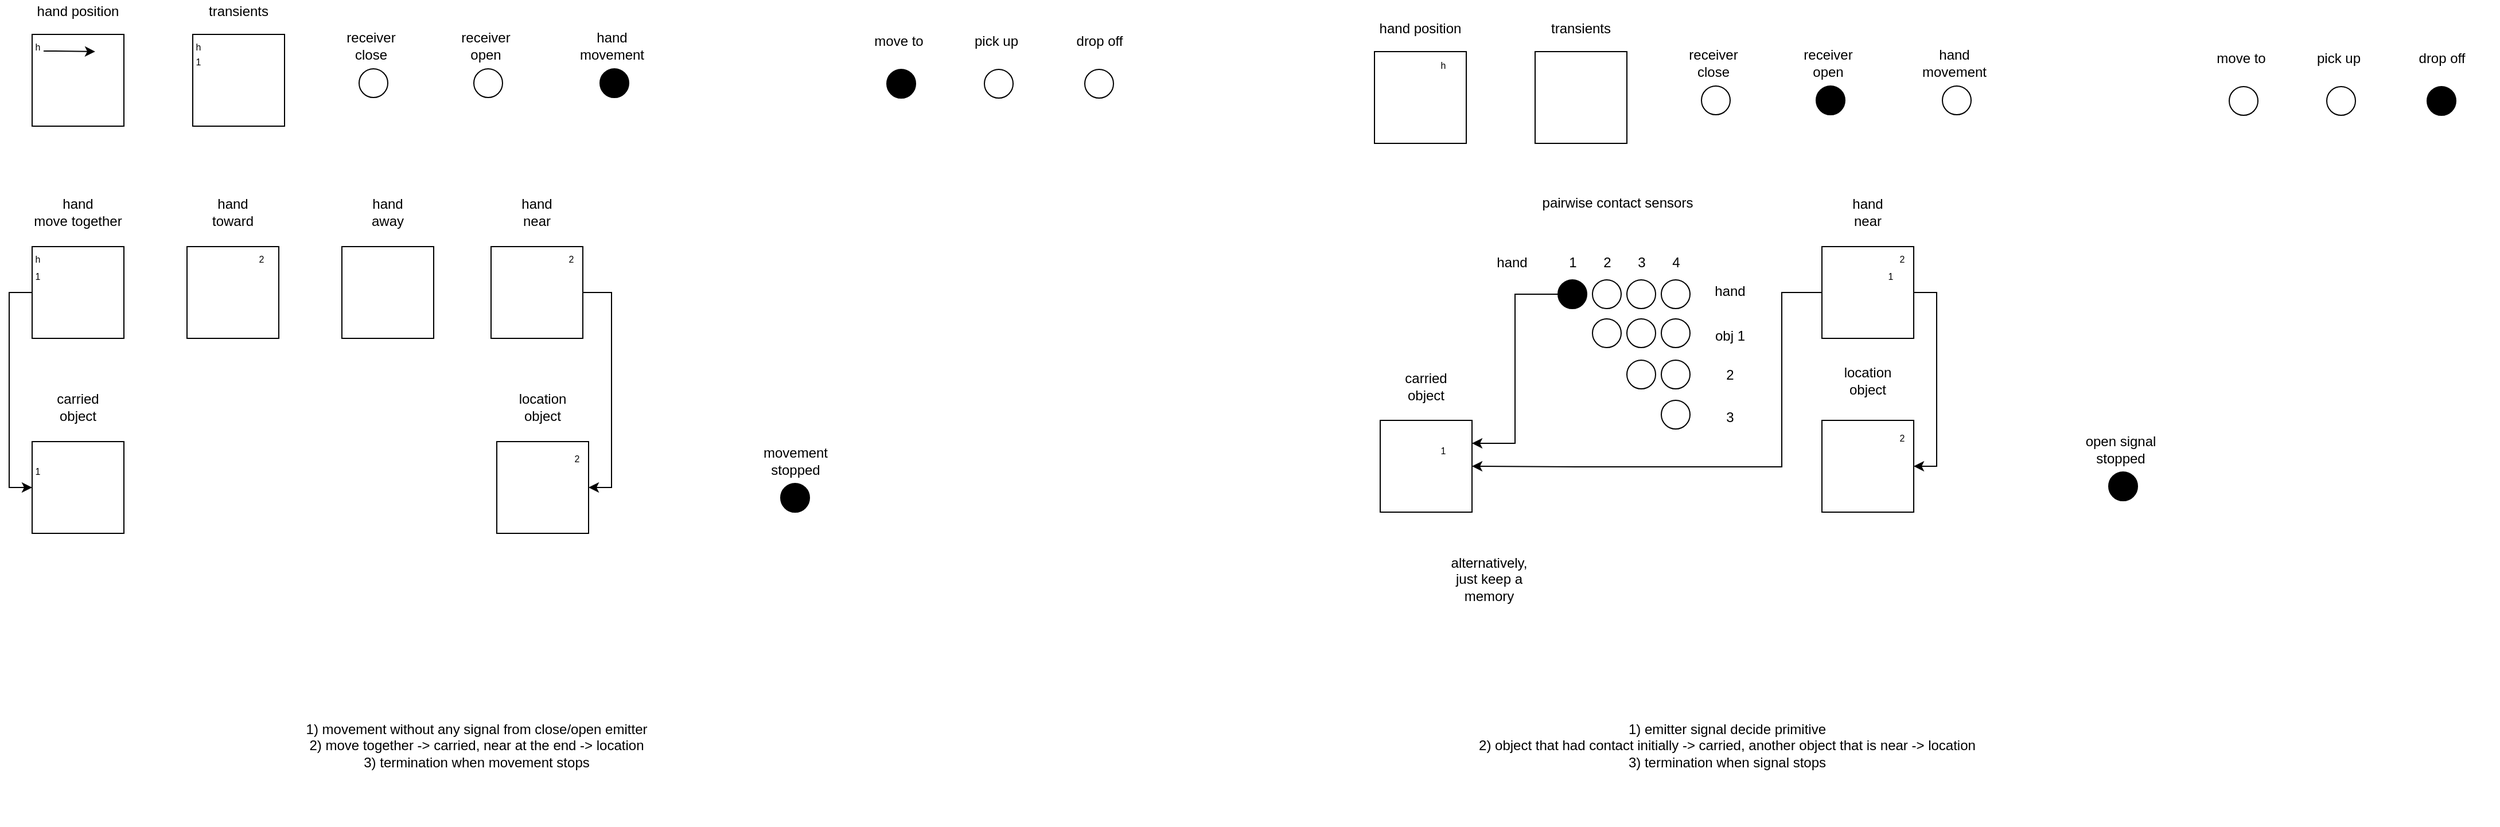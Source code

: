 <mxfile version="15.5.1" type="device"><diagram id="kGm0Wzl591T-LbFNVR5m" name="Page-1"><mxGraphModel dx="1673" dy="899" grid="1" gridSize="10" guides="1" tooltips="1" connect="1" arrows="1" fold="1" page="1" pageScale="1" pageWidth="1169" pageHeight="827" math="0" shadow="0"><root><mxCell id="0"/><mxCell id="1" parent="0"/><mxCell id="52M5Ev38R9ghDdcj4iSC-1" value="" style="whiteSpace=wrap;html=1;aspect=fixed;" parent="1" vertex="1"><mxGeometry x="40" y="70" width="80" height="80" as="geometry"/></mxCell><mxCell id="52M5Ev38R9ghDdcj4iSC-2" value="hand position" style="text;html=1;strokeColor=none;fillColor=none;align=center;verticalAlign=middle;whiteSpace=wrap;rounded=0;" parent="1" vertex="1"><mxGeometry x="35" y="40" width="90" height="20" as="geometry"/></mxCell><mxCell id="52M5Ev38R9ghDdcj4iSC-3" value="&lt;font style=&quot;font-size: 8px&quot;&gt;h&lt;/font&gt;" style="text;html=1;strokeColor=none;fillColor=none;align=center;verticalAlign=middle;whiteSpace=wrap;rounded=0;" parent="1" vertex="1"><mxGeometry x="40" y="75" width="10" height="10" as="geometry"/></mxCell><mxCell id="52M5Ev38R9ghDdcj4iSC-4" value="" style="whiteSpace=wrap;html=1;aspect=fixed;" parent="1" vertex="1"><mxGeometry x="180" y="70" width="80" height="80" as="geometry"/></mxCell><mxCell id="52M5Ev38R9ghDdcj4iSC-5" value="transients" style="text;html=1;strokeColor=none;fillColor=none;align=center;verticalAlign=middle;whiteSpace=wrap;rounded=0;" parent="1" vertex="1"><mxGeometry x="175" y="40" width="90" height="20" as="geometry"/></mxCell><mxCell id="52M5Ev38R9ghDdcj4iSC-6" value="&lt;font style=&quot;font-size: 8px&quot;&gt;h&lt;/font&gt;" style="text;html=1;strokeColor=none;fillColor=none;align=center;verticalAlign=middle;whiteSpace=wrap;rounded=0;" parent="1" vertex="1"><mxGeometry x="180" y="75" width="10" height="10" as="geometry"/></mxCell><mxCell id="52M5Ev38R9ghDdcj4iSC-7" value="&lt;font style=&quot;font-size: 8px&quot;&gt;1&lt;/font&gt;" style="text;html=1;strokeColor=none;fillColor=none;align=center;verticalAlign=middle;whiteSpace=wrap;rounded=0;" parent="1" vertex="1"><mxGeometry x="180" y="88" width="10" height="10" as="geometry"/></mxCell><mxCell id="52M5Ev38R9ghDdcj4iSC-8" value="" style="ellipse;whiteSpace=wrap;html=1;aspect=fixed;fillColor=none;" parent="1" vertex="1"><mxGeometry x="325" y="100" width="25" height="25" as="geometry"/></mxCell><mxCell id="52M5Ev38R9ghDdcj4iSC-9" value="&lt;div&gt;receiver&lt;/div&gt;&lt;div&gt;close&lt;br&gt;&lt;/div&gt;" style="text;html=1;align=center;verticalAlign=middle;resizable=0;points=[];autosize=1;strokeColor=none;fillColor=none;" parent="1" vertex="1"><mxGeometry x="285" y="55" width="100" height="50" as="geometry"/></mxCell><mxCell id="52M5Ev38R9ghDdcj4iSC-15" value="" style="ellipse;whiteSpace=wrap;html=1;aspect=fixed;fillColor=none;" parent="1" vertex="1"><mxGeometry x="425" y="100" width="25" height="25" as="geometry"/></mxCell><mxCell id="52M5Ev38R9ghDdcj4iSC-16" value="&lt;div&gt;receiver&lt;/div&gt;&lt;div&gt;open&lt;br&gt;&lt;/div&gt;" style="text;html=1;align=center;verticalAlign=middle;resizable=0;points=[];autosize=1;strokeColor=none;fillColor=none;" parent="1" vertex="1"><mxGeometry x="385" y="55" width="100" height="50" as="geometry"/></mxCell><mxCell id="52M5Ev38R9ghDdcj4iSC-19" value="" style="ellipse;whiteSpace=wrap;html=1;aspect=fixed;fillColor=#000000;direction=south;" parent="1" vertex="1"><mxGeometry x="785" y="100.5" width="25" height="25" as="geometry"/></mxCell><mxCell id="52M5Ev38R9ghDdcj4iSC-20" value="" style="ellipse;whiteSpace=wrap;html=1;aspect=fixed;fillColor=none;" parent="1" vertex="1"><mxGeometry x="870" y="100.5" width="25" height="25" as="geometry"/></mxCell><mxCell id="52M5Ev38R9ghDdcj4iSC-21" value="" style="ellipse;whiteSpace=wrap;html=1;aspect=fixed;fillColor=none;" parent="1" vertex="1"><mxGeometry x="957.5" y="100.5" width="25" height="25" as="geometry"/></mxCell><mxCell id="52M5Ev38R9ghDdcj4iSC-22" value="move to" style="text;html=1;align=center;verticalAlign=middle;resizable=0;points=[];autosize=1;strokeColor=none;fillColor=none;" parent="1" vertex="1"><mxGeometry x="745" y="60.5" width="100" height="30" as="geometry"/></mxCell><mxCell id="52M5Ev38R9ghDdcj4iSC-23" value="pick up" style="text;html=1;align=center;verticalAlign=middle;resizable=0;points=[];autosize=1;strokeColor=none;fillColor=none;" parent="1" vertex="1"><mxGeometry x="835" y="60.5" width="90" height="30" as="geometry"/></mxCell><mxCell id="52M5Ev38R9ghDdcj4iSC-24" value="drop off" style="text;html=1;align=center;verticalAlign=middle;resizable=0;points=[];autosize=1;strokeColor=none;fillColor=none;" parent="1" vertex="1"><mxGeometry x="920" y="60.5" width="100" height="30" as="geometry"/></mxCell><mxCell id="52M5Ev38R9ghDdcj4iSC-41" style="edgeStyle=orthogonalEdgeStyle;rounded=0;orthogonalLoop=1;jettySize=auto;html=1;exitX=0;exitY=0.5;exitDx=0;exitDy=0;entryX=0;entryY=0.5;entryDx=0;entryDy=0;" parent="1" source="52M5Ev38R9ghDdcj4iSC-25" target="52M5Ev38R9ghDdcj4iSC-37" edge="1"><mxGeometry relative="1" as="geometry"/></mxCell><mxCell id="52M5Ev38R9ghDdcj4iSC-25" value="" style="whiteSpace=wrap;html=1;aspect=fixed;" parent="1" vertex="1"><mxGeometry x="40" y="255" width="80" height="80" as="geometry"/></mxCell><mxCell id="52M5Ev38R9ghDdcj4iSC-26" value="&lt;div&gt;hand&lt;/div&gt;&lt;div&gt;move together&lt;br&gt;&lt;/div&gt;" style="text;html=1;strokeColor=none;fillColor=none;align=center;verticalAlign=middle;whiteSpace=wrap;rounded=0;" parent="1" vertex="1"><mxGeometry x="35" y="215" width="90" height="20" as="geometry"/></mxCell><mxCell id="52M5Ev38R9ghDdcj4iSC-27" value="&lt;font style=&quot;font-size: 8px&quot;&gt;h&lt;/font&gt;" style="text;html=1;strokeColor=none;fillColor=none;align=center;verticalAlign=middle;whiteSpace=wrap;rounded=0;" parent="1" vertex="1"><mxGeometry x="40" y="260" width="10" height="10" as="geometry"/></mxCell><mxCell id="52M5Ev38R9ghDdcj4iSC-28" value="" style="whiteSpace=wrap;html=1;aspect=fixed;" parent="1" vertex="1"><mxGeometry x="175" y="255" width="80" height="80" as="geometry"/></mxCell><mxCell id="52M5Ev38R9ghDdcj4iSC-29" value="&lt;div&gt;hand&lt;/div&gt;&lt;div&gt;toward&lt;br&gt;&lt;/div&gt;" style="text;html=1;strokeColor=none;fillColor=none;align=center;verticalAlign=middle;whiteSpace=wrap;rounded=0;" parent="1" vertex="1"><mxGeometry x="170" y="215" width="90" height="20" as="geometry"/></mxCell><mxCell id="52M5Ev38R9ghDdcj4iSC-31" value="" style="whiteSpace=wrap;html=1;aspect=fixed;" parent="1" vertex="1"><mxGeometry x="310" y="255" width="80" height="80" as="geometry"/></mxCell><mxCell id="52M5Ev38R9ghDdcj4iSC-32" value="&lt;div&gt;hand&lt;/div&gt;&lt;div&gt;away&lt;br&gt;&lt;/div&gt;" style="text;html=1;strokeColor=none;fillColor=none;align=center;verticalAlign=middle;whiteSpace=wrap;rounded=0;" parent="1" vertex="1"><mxGeometry x="305" y="215" width="90" height="20" as="geometry"/></mxCell><mxCell id="52M5Ev38R9ghDdcj4iSC-34" value="&lt;font style=&quot;font-size: 8px&quot;&gt;1&lt;/font&gt;" style="text;html=1;strokeColor=none;fillColor=none;align=center;verticalAlign=middle;whiteSpace=wrap;rounded=0;" parent="1" vertex="1"><mxGeometry x="40" y="275" width="10" height="10" as="geometry"/></mxCell><mxCell id="52M5Ev38R9ghDdcj4iSC-35" value="&lt;font style=&quot;font-size: 8px&quot;&gt;2&lt;/font&gt;" style="text;html=1;strokeColor=none;fillColor=none;align=center;verticalAlign=middle;whiteSpace=wrap;rounded=0;" parent="1" vertex="1"><mxGeometry x="235" y="260" width="10" height="10" as="geometry"/></mxCell><mxCell id="52M5Ev38R9ghDdcj4iSC-36" style="edgeStyle=orthogonalEdgeStyle;rounded=0;orthogonalLoop=1;jettySize=auto;html=1;exitX=1;exitY=0.75;exitDx=0;exitDy=0;fontSize=8;fontColor=#006600;" parent="1" edge="1"><mxGeometry relative="1" as="geometry"><mxPoint x="95" y="85" as="targetPoint"/><mxPoint x="50" y="84.5" as="sourcePoint"/><Array as="points"><mxPoint x="60" y="84"/></Array></mxGeometry></mxCell><mxCell id="52M5Ev38R9ghDdcj4iSC-37" value="" style="whiteSpace=wrap;html=1;aspect=fixed;" parent="1" vertex="1"><mxGeometry x="40" y="425" width="80" height="80" as="geometry"/></mxCell><mxCell id="52M5Ev38R9ghDdcj4iSC-38" value="&lt;div&gt;carried&lt;/div&gt;&lt;div&gt;object&lt;br&gt;&lt;/div&gt;" style="text;html=1;strokeColor=none;fillColor=none;align=center;verticalAlign=middle;whiteSpace=wrap;rounded=0;" parent="1" vertex="1"><mxGeometry x="35" y="385" width="90" height="20" as="geometry"/></mxCell><mxCell id="52M5Ev38R9ghDdcj4iSC-40" value="&lt;font style=&quot;font-size: 8px&quot;&gt;1&lt;/font&gt;" style="text;html=1;strokeColor=none;fillColor=none;align=center;verticalAlign=middle;whiteSpace=wrap;rounded=0;" parent="1" vertex="1"><mxGeometry x="40" y="445" width="10" height="10" as="geometry"/></mxCell><mxCell id="52M5Ev38R9ghDdcj4iSC-46" style="edgeStyle=orthogonalEdgeStyle;rounded=0;orthogonalLoop=1;jettySize=auto;html=1;exitX=1;exitY=0.5;exitDx=0;exitDy=0;entryX=1;entryY=0.5;entryDx=0;entryDy=0;" parent="1" source="52M5Ev38R9ghDdcj4iSC-42" target="52M5Ev38R9ghDdcj4iSC-44" edge="1"><mxGeometry relative="1" as="geometry"/></mxCell><mxCell id="52M5Ev38R9ghDdcj4iSC-42" value="" style="whiteSpace=wrap;html=1;aspect=fixed;" parent="1" vertex="1"><mxGeometry x="440" y="255" width="80" height="80" as="geometry"/></mxCell><mxCell id="52M5Ev38R9ghDdcj4iSC-43" value="&lt;div&gt;hand&lt;/div&gt;&lt;div&gt;near&lt;br&gt;&lt;/div&gt;" style="text;html=1;strokeColor=none;fillColor=none;align=center;verticalAlign=middle;whiteSpace=wrap;rounded=0;" parent="1" vertex="1"><mxGeometry x="435" y="215" width="90" height="20" as="geometry"/></mxCell><mxCell id="52M5Ev38R9ghDdcj4iSC-44" value="" style="whiteSpace=wrap;html=1;aspect=fixed;" parent="1" vertex="1"><mxGeometry x="445" y="425" width="80" height="80" as="geometry"/></mxCell><mxCell id="52M5Ev38R9ghDdcj4iSC-45" value="&lt;div&gt;location&lt;/div&gt;&lt;div&gt;object&lt;br&gt;&lt;/div&gt;" style="text;html=1;strokeColor=none;fillColor=none;align=center;verticalAlign=middle;whiteSpace=wrap;rounded=0;" parent="1" vertex="1"><mxGeometry x="440" y="385" width="90" height="20" as="geometry"/></mxCell><mxCell id="52M5Ev38R9ghDdcj4iSC-47" value="&lt;font style=&quot;font-size: 8px&quot;&gt;2&lt;/font&gt;" style="text;html=1;strokeColor=none;fillColor=none;align=center;verticalAlign=middle;whiteSpace=wrap;rounded=0;" parent="1" vertex="1"><mxGeometry x="505" y="260" width="10" height="10" as="geometry"/></mxCell><mxCell id="52M5Ev38R9ghDdcj4iSC-48" value="&lt;font style=&quot;font-size: 8px&quot;&gt;2&lt;/font&gt;" style="text;html=1;strokeColor=none;fillColor=none;align=center;verticalAlign=middle;whiteSpace=wrap;rounded=0;" parent="1" vertex="1"><mxGeometry x="510" y="434" width="10" height="10" as="geometry"/></mxCell><mxCell id="52M5Ev38R9ghDdcj4iSC-50" value="" style="ellipse;whiteSpace=wrap;html=1;aspect=fixed;fillColor=#000000;" parent="1" vertex="1"><mxGeometry x="535" y="100" width="25" height="25" as="geometry"/></mxCell><mxCell id="52M5Ev38R9ghDdcj4iSC-51" value="&lt;div&gt;hand&lt;/div&gt;&lt;div&gt;movement&lt;br&gt;&lt;/div&gt;" style="text;html=1;align=center;verticalAlign=middle;resizable=0;points=[];autosize=1;strokeColor=none;fillColor=none;" parent="1" vertex="1"><mxGeometry x="485" y="55" width="120" height="50" as="geometry"/></mxCell><mxCell id="52M5Ev38R9ghDdcj4iSC-52" value="" style="ellipse;whiteSpace=wrap;html=1;aspect=fixed;fillColor=#000000;" parent="1" vertex="1"><mxGeometry x="692.5" y="461.5" width="25" height="25" as="geometry"/></mxCell><mxCell id="52M5Ev38R9ghDdcj4iSC-53" value="&lt;div&gt;movement &lt;br&gt;&lt;/div&gt;&lt;div&gt;stopped&lt;/div&gt;" style="text;html=1;align=center;verticalAlign=middle;resizable=0;points=[];autosize=1;strokeColor=none;fillColor=none;" parent="1" vertex="1"><mxGeometry x="645" y="416.5" width="120" height="50" as="geometry"/></mxCell><mxCell id="52M5Ev38R9ghDdcj4iSC-57" value="" style="whiteSpace=wrap;html=1;aspect=fixed;" parent="1" vertex="1"><mxGeometry x="1210" y="85" width="80" height="80" as="geometry"/></mxCell><mxCell id="52M5Ev38R9ghDdcj4iSC-58" value="hand position" style="text;html=1;strokeColor=none;fillColor=none;align=center;verticalAlign=middle;whiteSpace=wrap;rounded=0;" parent="1" vertex="1"><mxGeometry x="1205" y="55" width="90" height="20" as="geometry"/></mxCell><mxCell id="52M5Ev38R9ghDdcj4iSC-59" value="&lt;font style=&quot;font-size: 8px&quot;&gt;h&lt;/font&gt;" style="text;html=1;strokeColor=none;fillColor=none;align=center;verticalAlign=middle;whiteSpace=wrap;rounded=0;" parent="1" vertex="1"><mxGeometry x="1265" y="90.5" width="10" height="10" as="geometry"/></mxCell><mxCell id="52M5Ev38R9ghDdcj4iSC-60" value="" style="whiteSpace=wrap;html=1;aspect=fixed;" parent="1" vertex="1"><mxGeometry x="1350" y="85" width="80" height="80" as="geometry"/></mxCell><mxCell id="52M5Ev38R9ghDdcj4iSC-61" value="transients" style="text;html=1;strokeColor=none;fillColor=none;align=center;verticalAlign=middle;whiteSpace=wrap;rounded=0;" parent="1" vertex="1"><mxGeometry x="1345" y="55" width="90" height="20" as="geometry"/></mxCell><mxCell id="52M5Ev38R9ghDdcj4iSC-64" value="" style="ellipse;whiteSpace=wrap;html=1;aspect=fixed;fillColor=none;" parent="1" vertex="1"><mxGeometry x="1495" y="115" width="25" height="25" as="geometry"/></mxCell><mxCell id="52M5Ev38R9ghDdcj4iSC-65" value="&lt;div&gt;receiver&lt;/div&gt;&lt;div&gt;close&lt;br&gt;&lt;/div&gt;" style="text;html=1;align=center;verticalAlign=middle;resizable=0;points=[];autosize=1;strokeColor=none;fillColor=none;" parent="1" vertex="1"><mxGeometry x="1455" y="70" width="100" height="50" as="geometry"/></mxCell><mxCell id="52M5Ev38R9ghDdcj4iSC-66" value="" style="ellipse;whiteSpace=wrap;html=1;aspect=fixed;fillColor=#000000;" parent="1" vertex="1"><mxGeometry x="1595" y="115" width="25" height="25" as="geometry"/></mxCell><mxCell id="52M5Ev38R9ghDdcj4iSC-67" value="&lt;div&gt;receiver&lt;/div&gt;&lt;div&gt;open&lt;br&gt;&lt;/div&gt;" style="text;html=1;align=center;verticalAlign=middle;resizable=0;points=[];autosize=1;strokeColor=none;fillColor=none;" parent="1" vertex="1"><mxGeometry x="1555" y="70" width="100" height="50" as="geometry"/></mxCell><mxCell id="52M5Ev38R9ghDdcj4iSC-68" value="" style="ellipse;whiteSpace=wrap;html=1;aspect=fixed;fillColor=none;direction=south;" parent="1" vertex="1"><mxGeometry x="1955" y="115.5" width="25" height="25" as="geometry"/></mxCell><mxCell id="52M5Ev38R9ghDdcj4iSC-69" value="" style="ellipse;whiteSpace=wrap;html=1;aspect=fixed;fillColor=none;" parent="1" vertex="1"><mxGeometry x="2040" y="115.5" width="25" height="25" as="geometry"/></mxCell><mxCell id="52M5Ev38R9ghDdcj4iSC-70" value="" style="ellipse;whiteSpace=wrap;html=1;aspect=fixed;fillColor=#000000;" parent="1" vertex="1"><mxGeometry x="2127.5" y="115.5" width="25" height="25" as="geometry"/></mxCell><mxCell id="52M5Ev38R9ghDdcj4iSC-71" value="move to" style="text;html=1;align=center;verticalAlign=middle;resizable=0;points=[];autosize=1;strokeColor=none;fillColor=none;" parent="1" vertex="1"><mxGeometry x="1915" y="75.5" width="100" height="30" as="geometry"/></mxCell><mxCell id="52M5Ev38R9ghDdcj4iSC-72" value="pick up" style="text;html=1;align=center;verticalAlign=middle;resizable=0;points=[];autosize=1;strokeColor=none;fillColor=none;" parent="1" vertex="1"><mxGeometry x="2005" y="75.5" width="90" height="30" as="geometry"/></mxCell><mxCell id="52M5Ev38R9ghDdcj4iSC-73" value="drop off" style="text;html=1;align=center;verticalAlign=middle;resizable=0;points=[];autosize=1;strokeColor=none;fillColor=none;" parent="1" vertex="1"><mxGeometry x="2090" y="75.5" width="100" height="30" as="geometry"/></mxCell><mxCell id="52M5Ev38R9ghDdcj4iSC-75" value="" style="ellipse;whiteSpace=wrap;html=1;aspect=fixed;fillColor=none;" parent="1" vertex="1"><mxGeometry x="1705" y="115" width="25" height="25" as="geometry"/></mxCell><mxCell id="52M5Ev38R9ghDdcj4iSC-76" value="&lt;div&gt;hand&lt;/div&gt;&lt;div&gt;movement&lt;br&gt;&lt;/div&gt;" style="text;html=1;align=center;verticalAlign=middle;resizable=0;points=[];autosize=1;strokeColor=none;fillColor=none;" parent="1" vertex="1"><mxGeometry x="1655" y="70" width="120" height="50" as="geometry"/></mxCell><mxCell id="52M5Ev38R9ghDdcj4iSC-113" style="edgeStyle=orthogonalEdgeStyle;rounded=0;orthogonalLoop=1;jettySize=auto;html=1;exitX=0;exitY=0.5;exitDx=0;exitDy=0;entryX=1;entryY=0.5;entryDx=0;entryDy=0;startArrow=none;startFill=0;" parent="1" source="52M5Ev38R9ghDdcj4iSC-77" target="52M5Ev38R9ghDdcj4iSC-81" edge="1"><mxGeometry relative="1" as="geometry"><Array as="points"><mxPoint x="1565" y="295"/><mxPoint x="1565" y="447"/><mxPoint x="1385" y="447"/></Array></mxGeometry></mxCell><mxCell id="52M5Ev38R9ghDdcj4iSC-117" style="edgeStyle=orthogonalEdgeStyle;rounded=0;orthogonalLoop=1;jettySize=auto;html=1;exitX=1;exitY=0.5;exitDx=0;exitDy=0;entryX=1;entryY=0.5;entryDx=0;entryDy=0;startArrow=none;startFill=0;" parent="1" source="52M5Ev38R9ghDdcj4iSC-77" target="52M5Ev38R9ghDdcj4iSC-84" edge="1"><mxGeometry relative="1" as="geometry"/></mxCell><mxCell id="52M5Ev38R9ghDdcj4iSC-77" value="" style="whiteSpace=wrap;html=1;aspect=fixed;" parent="1" vertex="1"><mxGeometry x="1600" y="255" width="80" height="80" as="geometry"/></mxCell><mxCell id="52M5Ev38R9ghDdcj4iSC-78" value="&lt;div&gt;hand&lt;/div&gt;&lt;div&gt;near&lt;br&gt;&lt;/div&gt;" style="text;html=1;strokeColor=none;fillColor=none;align=center;verticalAlign=middle;whiteSpace=wrap;rounded=0;" parent="1" vertex="1"><mxGeometry x="1595" y="215" width="90" height="20" as="geometry"/></mxCell><mxCell id="52M5Ev38R9ghDdcj4iSC-79" value="&lt;font style=&quot;font-size: 8px&quot;&gt;2&lt;/font&gt;" style="text;html=1;strokeColor=none;fillColor=none;align=center;verticalAlign=middle;whiteSpace=wrap;rounded=0;" parent="1" vertex="1"><mxGeometry x="1665" y="260" width="10" height="10" as="geometry"/></mxCell><mxCell id="52M5Ev38R9ghDdcj4iSC-80" value="&lt;font style=&quot;font-size: 8px&quot;&gt;1&lt;/font&gt;" style="text;html=1;strokeColor=none;fillColor=none;align=center;verticalAlign=middle;whiteSpace=wrap;rounded=0;" parent="1" vertex="1"><mxGeometry x="1655" y="275" width="10" height="10" as="geometry"/></mxCell><mxCell id="52M5Ev38R9ghDdcj4iSC-81" value="" style="whiteSpace=wrap;html=1;aspect=fixed;" parent="1" vertex="1"><mxGeometry x="1215" y="406.5" width="80" height="80" as="geometry"/></mxCell><mxCell id="52M5Ev38R9ghDdcj4iSC-82" value="&lt;div&gt;carried&lt;/div&gt;&lt;div&gt;object&lt;br&gt;&lt;/div&gt;" style="text;html=1;strokeColor=none;fillColor=none;align=center;verticalAlign=middle;whiteSpace=wrap;rounded=0;" parent="1" vertex="1"><mxGeometry x="1210" y="366.5" width="90" height="20" as="geometry"/></mxCell><mxCell id="52M5Ev38R9ghDdcj4iSC-83" value="&lt;font style=&quot;font-size: 8px&quot;&gt;1&lt;/font&gt;" style="text;html=1;strokeColor=none;fillColor=none;align=center;verticalAlign=middle;whiteSpace=wrap;rounded=0;" parent="1" vertex="1"><mxGeometry x="1265" y="426.5" width="10" height="10" as="geometry"/></mxCell><mxCell id="52M5Ev38R9ghDdcj4iSC-84" value="" style="whiteSpace=wrap;html=1;aspect=fixed;" parent="1" vertex="1"><mxGeometry x="1600" y="406.5" width="80" height="80" as="geometry"/></mxCell><mxCell id="52M5Ev38R9ghDdcj4iSC-85" value="&lt;div&gt;location&lt;/div&gt;&lt;div&gt;object&lt;br&gt;&lt;/div&gt;" style="text;html=1;strokeColor=none;fillColor=none;align=center;verticalAlign=middle;whiteSpace=wrap;rounded=0;" parent="1" vertex="1"><mxGeometry x="1595" y="361.5" width="90" height="20" as="geometry"/></mxCell><mxCell id="52M5Ev38R9ghDdcj4iSC-86" value="&lt;font style=&quot;font-size: 8px&quot;&gt;2&lt;/font&gt;" style="text;html=1;strokeColor=none;fillColor=none;align=center;verticalAlign=middle;whiteSpace=wrap;rounded=0;" parent="1" vertex="1"><mxGeometry x="1665" y="415.5" width="10" height="10" as="geometry"/></mxCell><mxCell id="52M5Ev38R9ghDdcj4iSC-112" style="edgeStyle=orthogonalEdgeStyle;rounded=0;orthogonalLoop=1;jettySize=auto;html=1;exitX=0;exitY=0.5;exitDx=0;exitDy=0;entryX=1;entryY=0.25;entryDx=0;entryDy=0;startArrow=none;startFill=0;" parent="1" source="52M5Ev38R9ghDdcj4iSC-88" target="52M5Ev38R9ghDdcj4iSC-81" edge="1"><mxGeometry relative="1" as="geometry"/></mxCell><mxCell id="52M5Ev38R9ghDdcj4iSC-88" value="" style="ellipse;whiteSpace=wrap;html=1;aspect=fixed;fillColor=#000000;" parent="1" vertex="1"><mxGeometry x="1370" y="284" width="25" height="25" as="geometry"/></mxCell><mxCell id="52M5Ev38R9ghDdcj4iSC-89" value="" style="ellipse;whiteSpace=wrap;html=1;aspect=fixed;fillColor=none;" parent="1" vertex="1"><mxGeometry x="1400" y="284" width="25" height="25" as="geometry"/></mxCell><mxCell id="52M5Ev38R9ghDdcj4iSC-90" value="" style="ellipse;whiteSpace=wrap;html=1;aspect=fixed;fillColor=none;" parent="1" vertex="1"><mxGeometry x="1400" y="318" width="25" height="25" as="geometry"/></mxCell><mxCell id="52M5Ev38R9ghDdcj4iSC-91" value="" style="ellipse;whiteSpace=wrap;html=1;aspect=fixed;fillColor=none;" parent="1" vertex="1"><mxGeometry x="1430" y="284" width="25" height="25" as="geometry"/></mxCell><mxCell id="52M5Ev38R9ghDdcj4iSC-92" value="" style="ellipse;whiteSpace=wrap;html=1;aspect=fixed;fillColor=none;" parent="1" vertex="1"><mxGeometry x="1460" y="284" width="25" height="25" as="geometry"/></mxCell><mxCell id="52M5Ev38R9ghDdcj4iSC-93" value="" style="ellipse;whiteSpace=wrap;html=1;aspect=fixed;fillColor=none;" parent="1" vertex="1"><mxGeometry x="1430" y="318" width="25" height="25" as="geometry"/></mxCell><mxCell id="52M5Ev38R9ghDdcj4iSC-94" value="" style="ellipse;whiteSpace=wrap;html=1;aspect=fixed;fillColor=none;" parent="1" vertex="1"><mxGeometry x="1460" y="318" width="25" height="25" as="geometry"/></mxCell><mxCell id="52M5Ev38R9ghDdcj4iSC-95" value="" style="ellipse;whiteSpace=wrap;html=1;aspect=fixed;fillColor=none;" parent="1" vertex="1"><mxGeometry x="1430" y="354" width="25" height="25" as="geometry"/></mxCell><mxCell id="52M5Ev38R9ghDdcj4iSC-96" value="" style="ellipse;whiteSpace=wrap;html=1;aspect=fixed;fillColor=none;" parent="1" vertex="1"><mxGeometry x="1460" y="354" width="25" height="25" as="geometry"/></mxCell><mxCell id="52M5Ev38R9ghDdcj4iSC-97" value="" style="ellipse;whiteSpace=wrap;html=1;aspect=fixed;fillColor=none;" parent="1" vertex="1"><mxGeometry x="1460" y="389" width="25" height="25" as="geometry"/></mxCell><mxCell id="52M5Ev38R9ghDdcj4iSC-98" value="hand" style="text;html=1;strokeColor=none;fillColor=none;align=center;verticalAlign=middle;whiteSpace=wrap;rounded=0;" parent="1" vertex="1"><mxGeometry x="1300" y="254" width="60" height="30" as="geometry"/></mxCell><mxCell id="52M5Ev38R9ghDdcj4iSC-99" value="1" style="text;html=1;strokeColor=none;fillColor=none;align=center;verticalAlign=middle;whiteSpace=wrap;rounded=0;" parent="1" vertex="1"><mxGeometry x="1352.5" y="254" width="60" height="30" as="geometry"/></mxCell><mxCell id="52M5Ev38R9ghDdcj4iSC-100" value="2" style="text;html=1;strokeColor=none;fillColor=none;align=center;verticalAlign=middle;whiteSpace=wrap;rounded=0;" parent="1" vertex="1"><mxGeometry x="1382.5" y="254" width="60" height="30" as="geometry"/></mxCell><mxCell id="52M5Ev38R9ghDdcj4iSC-101" value="3" style="text;html=1;strokeColor=none;fillColor=none;align=center;verticalAlign=middle;whiteSpace=wrap;rounded=0;" parent="1" vertex="1"><mxGeometry x="1412.5" y="254" width="60" height="30" as="geometry"/></mxCell><mxCell id="52M5Ev38R9ghDdcj4iSC-102" value="4" style="text;html=1;strokeColor=none;fillColor=none;align=center;verticalAlign=middle;whiteSpace=wrap;rounded=0;" parent="1" vertex="1"><mxGeometry x="1442.5" y="254" width="60" height="30" as="geometry"/></mxCell><mxCell id="52M5Ev38R9ghDdcj4iSC-103" value="hand" style="text;html=1;strokeColor=none;fillColor=none;align=center;verticalAlign=middle;whiteSpace=wrap;rounded=0;" parent="1" vertex="1"><mxGeometry x="1490" y="279" width="60" height="30" as="geometry"/></mxCell><mxCell id="52M5Ev38R9ghDdcj4iSC-104" value="obj 1" style="text;html=1;strokeColor=none;fillColor=none;align=center;verticalAlign=middle;whiteSpace=wrap;rounded=0;" parent="1" vertex="1"><mxGeometry x="1490" y="318" width="60" height="30" as="geometry"/></mxCell><mxCell id="52M5Ev38R9ghDdcj4iSC-105" value="2" style="text;html=1;strokeColor=none;fillColor=none;align=center;verticalAlign=middle;whiteSpace=wrap;rounded=0;" parent="1" vertex="1"><mxGeometry x="1490" y="351.5" width="60" height="30" as="geometry"/></mxCell><mxCell id="52M5Ev38R9ghDdcj4iSC-106" value="3" style="text;html=1;strokeColor=none;fillColor=none;align=center;verticalAlign=middle;whiteSpace=wrap;rounded=0;" parent="1" vertex="1"><mxGeometry x="1490" y="389" width="60" height="30" as="geometry"/></mxCell><mxCell id="52M5Ev38R9ghDdcj4iSC-107" value="pairwise contact sensors" style="text;html=1;strokeColor=none;fillColor=none;align=center;verticalAlign=middle;whiteSpace=wrap;rounded=0;" parent="1" vertex="1"><mxGeometry x="1352.5" y="199" width="137.5" height="35" as="geometry"/></mxCell><mxCell id="52M5Ev38R9ghDdcj4iSC-118" value="" style="ellipse;whiteSpace=wrap;html=1;aspect=fixed;fillColor=#000000;" parent="1" vertex="1"><mxGeometry x="1850" y="451.5" width="25" height="25" as="geometry"/></mxCell><mxCell id="52M5Ev38R9ghDdcj4iSC-119" value="&lt;div&gt;open signal &lt;br&gt;&lt;/div&gt;&lt;div&gt;stopped&lt;/div&gt;" style="text;html=1;align=center;verticalAlign=middle;resizable=0;points=[];autosize=1;strokeColor=none;fillColor=none;" parent="1" vertex="1"><mxGeometry x="1795" y="406.5" width="130" height="50" as="geometry"/></mxCell><mxCell id="52M5Ev38R9ghDdcj4iSC-120" value="&lt;div&gt;1) movement without any signal from close/open emitter&lt;/div&gt;&lt;div&gt;2) move together -&amp;gt; carried, near at the end -&amp;gt; location&lt;/div&gt;&lt;div&gt;3) termination when movement stops&lt;br&gt;&lt;/div&gt;" style="text;html=1;strokeColor=none;fillColor=none;align=center;verticalAlign=middle;whiteSpace=wrap;rounded=0;" parent="1" vertex="1"><mxGeometry x="115" y="620" width="625" height="140" as="geometry"/></mxCell><mxCell id="52M5Ev38R9ghDdcj4iSC-121" value="&lt;div&gt;1) emitter signal decide primitive&lt;/div&gt;&lt;div&gt;2) object that had contact initially -&amp;gt; carried, another object that is near -&amp;gt; location&lt;/div&gt;&lt;div&gt;3) termination when signal stops&lt;br&gt;&lt;/div&gt;" style="text;html=1;strokeColor=none;fillColor=none;align=center;verticalAlign=middle;whiteSpace=wrap;rounded=0;" parent="1" vertex="1"><mxGeometry x="1205" y="620" width="625" height="140" as="geometry"/></mxCell><mxCell id="qj4FwXDk6Nw3JeP-RSsg-1" value="alternatively, just keep a memory" style="text;html=1;strokeColor=none;fillColor=none;align=center;verticalAlign=middle;whiteSpace=wrap;rounded=0;" vertex="1" parent="1"><mxGeometry x="1280" y="530" width="60" height="30" as="geometry"/></mxCell></root></mxGraphModel></diagram></mxfile>
